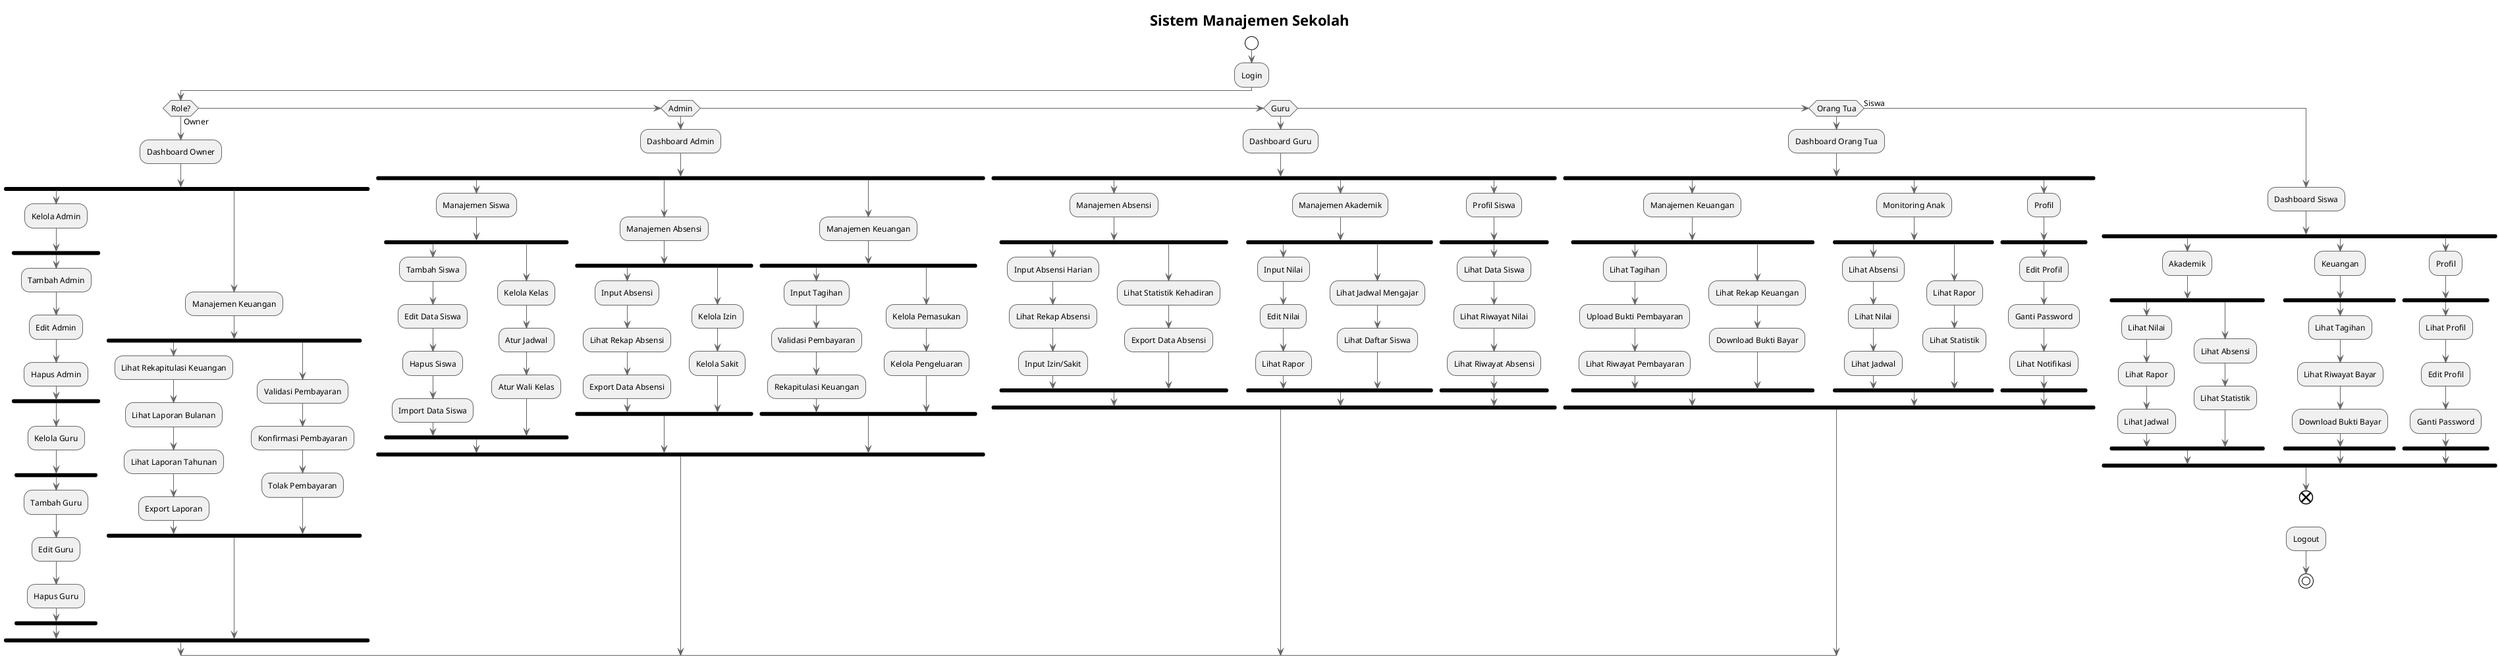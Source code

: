 @startuml
!theme plain
skinparam backgroundColor white
skinparam defaultFontName Arial
skinparam defaultFontSize 12
skinparam ArrowColor #666666
skinparam ActivityBackgroundColor #f0f0f0
skinparam ActivityBorderColor #666666
skinparam ActivityDiamondBackgroundColor #f0f0f0
skinparam ActivityDiamondBorderColor #666666

title Sistem Manajemen Sekolah

start

:Login;

if (Role?) then (Owner)
  :Dashboard Owner;
  fork
    :Kelola Admin;
    fork
      :Tambah Admin;
      :Edit Admin;
      :Hapus Admin;
    end fork
    :Kelola Guru;
    fork
      :Tambah Guru;
      :Edit Guru;
      :Hapus Guru;
    end fork
  fork again
    :Manajemen Keuangan;
    fork
      :Lihat Rekapitulasi Keuangan;
      :Lihat Laporan Bulanan;
      :Lihat Laporan Tahunan;
      :Export Laporan;
    fork again
      :Validasi Pembayaran;
      :Konfirmasi Pembayaran;
      :Tolak Pembayaran;
    end fork
  end fork
else if (Admin)
  :Dashboard Admin;
  fork
    :Manajemen Siswa;
    fork
      :Tambah Siswa;
      :Edit Data Siswa;
      :Hapus Siswa;
      :Import Data Siswa;
    fork again
      :Kelola Kelas;
      :Atur Jadwal;
      :Atur Wali Kelas;
    end fork
  fork again
    :Manajemen Absensi;
    fork
      :Input Absensi;
      :Lihat Rekap Absensi;
      :Export Data Absensi;
    fork again
      :Kelola Izin;
      :Kelola Sakit;
    end fork
  fork again
    :Manajemen Keuangan;
    fork
      :Input Tagihan;
      :Validasi Pembayaran;
      :Rekapitulasi Keuangan;
    fork again
      :Kelola Pemasukan;
      :Kelola Pengeluaran;
    end fork
  end fork
else if (Guru)
  :Dashboard Guru;
  fork
    :Manajemen Absensi;
    fork
      :Input Absensi Harian;
      :Lihat Rekap Absensi;
      :Input Izin/Sakit;
    fork again
      :Lihat Statistik Kehadiran;
      :Export Data Absensi;
    end fork
  fork again
    :Manajemen Akademik;
    fork
      :Input Nilai;
      :Edit Nilai;
      :Lihat Rapor;
    fork again
      :Lihat Jadwal Mengajar;
      :Lihat Daftar Siswa;
    end fork
  fork again
    :Profil Siswa;
    fork
      :Lihat Data Siswa;
      :Lihat Riwayat Nilai;
      :Lihat Riwayat Absensi;
    end fork
  end fork
else if (Orang Tua)
  :Dashboard Orang Tua;
  fork
    :Manajemen Keuangan;
    fork
      :Lihat Tagihan;
      :Upload Bukti Pembayaran;
      :Lihat Riwayat Pembayaran;
    fork again
      :Lihat Rekap Keuangan;
      :Download Bukti Bayar;
    end fork
  fork again
    :Monitoring Anak;
    fork
      :Lihat Absensi;
      :Lihat Nilai;
      :Lihat Jadwal;
    fork again
      :Lihat Rapor;
      :Lihat Statistik;
    end fork
  fork again
    :Profil;
    fork
      :Edit Profil;
      :Ganti Password;
      :Lihat Notifikasi;
    end fork
  end fork
else (Siswa)
  :Dashboard Siswa;
  fork
    :Akademik;
    fork
      :Lihat Nilai;
      :Lihat Rapor;
      :Lihat Jadwal;
    fork again
      :Lihat Absensi;
      :Lihat Statistik;
    end fork
  fork again
    :Keuangan;
    fork
      :Lihat Tagihan;
      :Lihat Riwayat Bayar;
      :Download Bukti Bayar;
    end fork
  fork again
    :Profil;
    fork
      :Lihat Profil;
      :Edit Profil;
      :Ganti Password;
    end fork
  end fork
end

:Logout;

stop

@enduml 